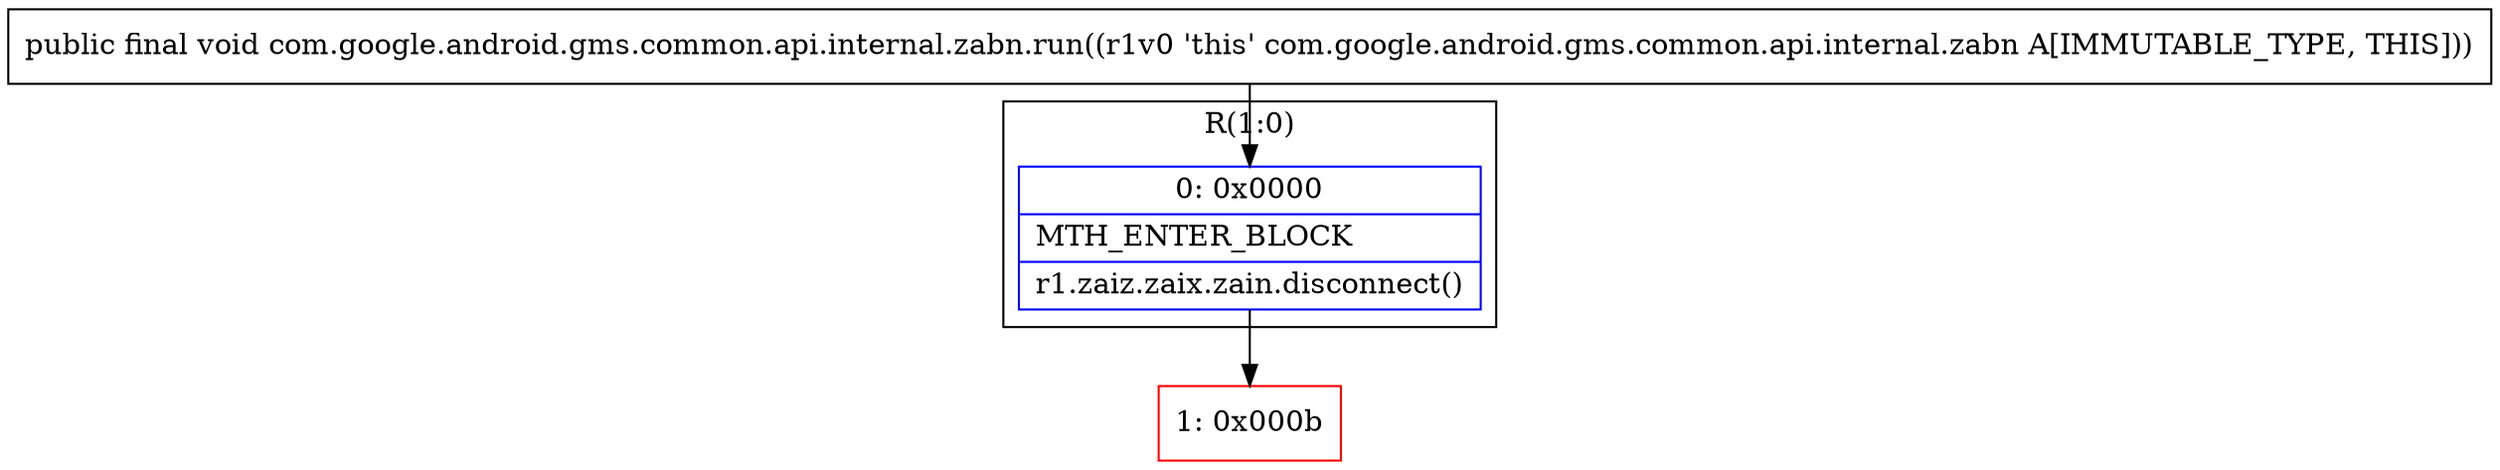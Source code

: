digraph "CFG forcom.google.android.gms.common.api.internal.zabn.run()V" {
subgraph cluster_Region_876275927 {
label = "R(1:0)";
node [shape=record,color=blue];
Node_0 [shape=record,label="{0\:\ 0x0000|MTH_ENTER_BLOCK\l|r1.zaiz.zaix.zain.disconnect()\l}"];
}
Node_1 [shape=record,color=red,label="{1\:\ 0x000b}"];
MethodNode[shape=record,label="{public final void com.google.android.gms.common.api.internal.zabn.run((r1v0 'this' com.google.android.gms.common.api.internal.zabn A[IMMUTABLE_TYPE, THIS])) }"];
MethodNode -> Node_0;
Node_0 -> Node_1;
}

